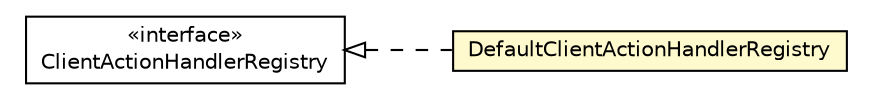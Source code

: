 #!/usr/local/bin/dot
#
# Class diagram 
# Generated by UMLGraph version R5_6-24-gf6e263 (http://www.umlgraph.org/)
#

digraph G {
	edge [fontname="Helvetica",fontsize=10,labelfontname="Helvetica",labelfontsize=10];
	node [fontname="Helvetica",fontsize=10,shape=plaintext];
	nodesep=0.25;
	ranksep=0.5;
	rankdir=LR;
	// com.gwtplatform.dispatch.client.actionhandler.DefaultClientActionHandlerRegistry
	c150564 [label=<<table title="com.gwtplatform.dispatch.client.actionhandler.DefaultClientActionHandlerRegistry" border="0" cellborder="1" cellspacing="0" cellpadding="2" port="p" bgcolor="lemonChiffon" href="./DefaultClientActionHandlerRegistry.html">
		<tr><td><table border="0" cellspacing="0" cellpadding="1">
<tr><td align="center" balign="center"> DefaultClientActionHandlerRegistry </td></tr>
		</table></td></tr>
		</table>>, URL="./DefaultClientActionHandlerRegistry.html", fontname="Helvetica", fontcolor="black", fontsize=10.0];
	// com.gwtplatform.dispatch.client.actionhandler.ClientActionHandlerRegistry
	c150565 [label=<<table title="com.gwtplatform.dispatch.client.actionhandler.ClientActionHandlerRegistry" border="0" cellborder="1" cellspacing="0" cellpadding="2" port="p" href="./ClientActionHandlerRegistry.html">
		<tr><td><table border="0" cellspacing="0" cellpadding="1">
<tr><td align="center" balign="center"> &#171;interface&#187; </td></tr>
<tr><td align="center" balign="center"> ClientActionHandlerRegistry </td></tr>
		</table></td></tr>
		</table>>, URL="./ClientActionHandlerRegistry.html", fontname="Helvetica", fontcolor="black", fontsize=10.0];
	//com.gwtplatform.dispatch.client.actionhandler.DefaultClientActionHandlerRegistry implements com.gwtplatform.dispatch.client.actionhandler.ClientActionHandlerRegistry
	c150565:p -> c150564:p [dir=back,arrowtail=empty,style=dashed];
}

